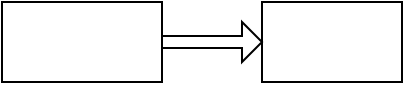 <mxfile>
    <diagram id="ao12QJp7JULRtUUFcC86" name="Page-1">
        <mxGraphModel dx="696" dy="477" grid="1" gridSize="10" guides="1" tooltips="1" connect="1" arrows="1" fold="1" page="1" pageScale="1" pageWidth="850" pageHeight="1100" math="0" shadow="0">
            <root>
                <mxCell id="0"/>
                <mxCell id="1" parent="0"/>
                <mxCell id="2" value="" style="rounded=0;whiteSpace=wrap;html=1;" vertex="1" parent="1">
                    <mxGeometry x="120" y="80" width="80" height="40" as="geometry"/>
                </mxCell>
                <mxCell id="3" value="" style="rounded=1;whiteSpace=wrap;html=1;shadow=0;arcSize=0;" vertex="1" parent="1">
                    <mxGeometry x="250" y="80" width="70" height="40" as="geometry"/>
                </mxCell>
                <mxCell id="4" value="" style="shape=singleArrow;whiteSpace=wrap;html=1;shadow=0;" vertex="1" parent="1">
                    <mxGeometry x="200" y="90" width="50" height="20" as="geometry"/>
                </mxCell>
                <mxCell id="5" value="" style="edgeStyle=none;html=1;" edge="1" parent="1" source="2" target="4">
                    <mxGeometry relative="1" as="geometry"/>
                </mxCell>
            </root>
        </mxGraphModel>
    </diagram>
</mxfile>